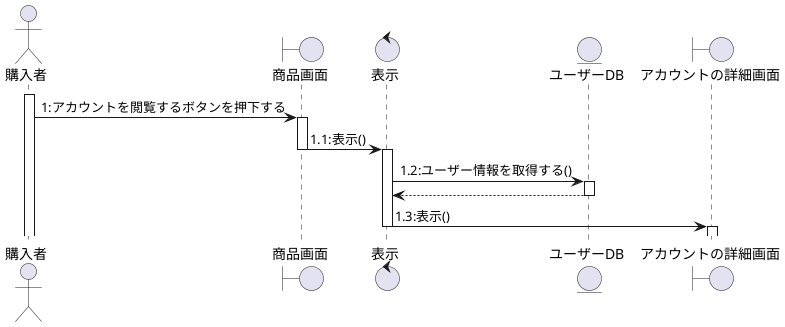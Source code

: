@startuml

actor 購入者
boundary 商品画面
control 表示
entity ユーザーDB
boundary アカウントの詳細画面

activate 購入者
購入者 -> 商品画面: 1:アカウントを閲覧するボタンを押下する
activate 商品画面
商品画面 -> 表示: 1.1:表示()
deactivate 商品画面
activate 表示
表示 -> ユーザーDB:1.2:ユーザー情報を取得する()
activate ユーザーDB
ユーザーDB --> 表示:
deactivate ユーザーDB
表示 -> アカウントの詳細画面:1.3:表示()
deactivate 表示
activate アカウントの詳細画面



@enduml